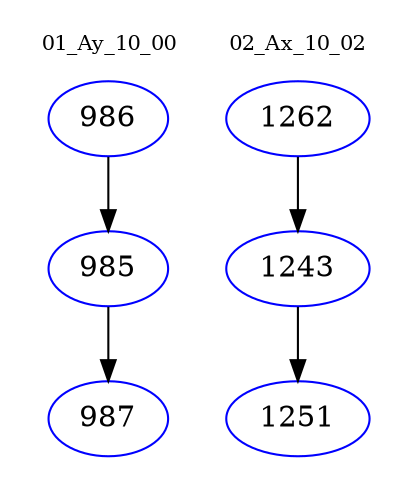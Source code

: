 digraph{
subgraph cluster_0 {
color = white
label = "01_Ay_10_00";
fontsize=10;
T0_986 [label="986", color="blue"]
T0_986 -> T0_985 [color="black"]
T0_985 [label="985", color="blue"]
T0_985 -> T0_987 [color="black"]
T0_987 [label="987", color="blue"]
}
subgraph cluster_1 {
color = white
label = "02_Ax_10_02";
fontsize=10;
T1_1262 [label="1262", color="blue"]
T1_1262 -> T1_1243 [color="black"]
T1_1243 [label="1243", color="blue"]
T1_1243 -> T1_1251 [color="black"]
T1_1251 [label="1251", color="blue"]
}
}
